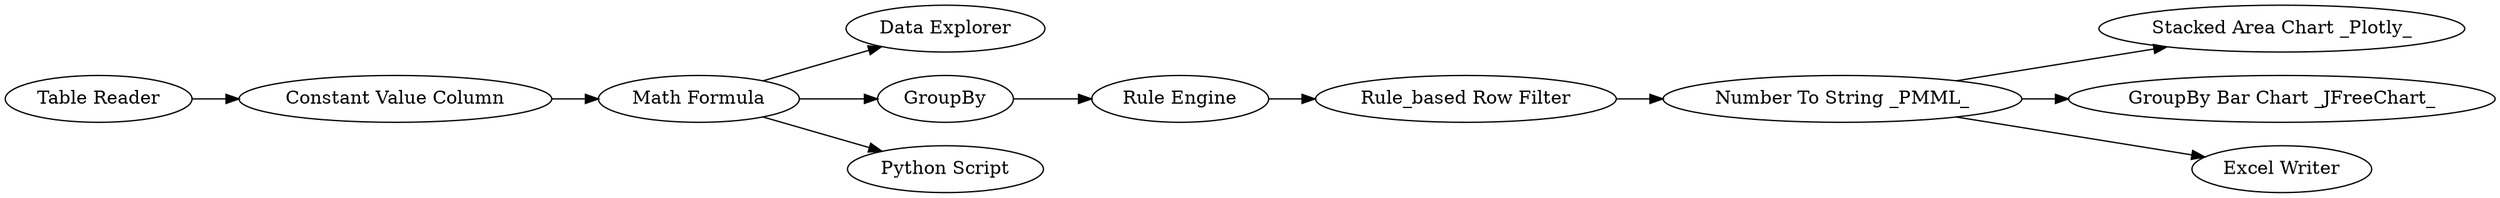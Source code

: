 digraph {
	"-5906833636545626703_453" [label="Number To String _PMML_"]
	"-5906833636545626703_457" [label="Stacked Area Chart _Plotly_"]
	"-5906833636545626703_449" [label="Table Reader"]
	"-5906833636545626703_448" [label="GroupBy Bar Chart _JFreeChart_"]
	"-5906833636545626703_8" [label="Rule_based Row Filter"]
	"-5906833636545626703_455" [label="Data Explorer"]
	"-5906833636545626703_4" [label=GroupBy]
	"-5906833636545626703_6" [label="Rule Engine"]
	"-5906833636545626703_458" [label="Python Script"]
	"-5906833636545626703_450" [label="Excel Writer"]
	"-5906833636545626703_3" [label="Math Formula"]
	"-5906833636545626703_2" [label="Constant Value Column"]
	"-5906833636545626703_2" -> "-5906833636545626703_3"
	"-5906833636545626703_453" -> "-5906833636545626703_448"
	"-5906833636545626703_4" -> "-5906833636545626703_6"
	"-5906833636545626703_453" -> "-5906833636545626703_450"
	"-5906833636545626703_8" -> "-5906833636545626703_453"
	"-5906833636545626703_3" -> "-5906833636545626703_458"
	"-5906833636545626703_449" -> "-5906833636545626703_2"
	"-5906833636545626703_6" -> "-5906833636545626703_8"
	"-5906833636545626703_3" -> "-5906833636545626703_455"
	"-5906833636545626703_453" -> "-5906833636545626703_457"
	"-5906833636545626703_3" -> "-5906833636545626703_4"
	rankdir=LR
}
